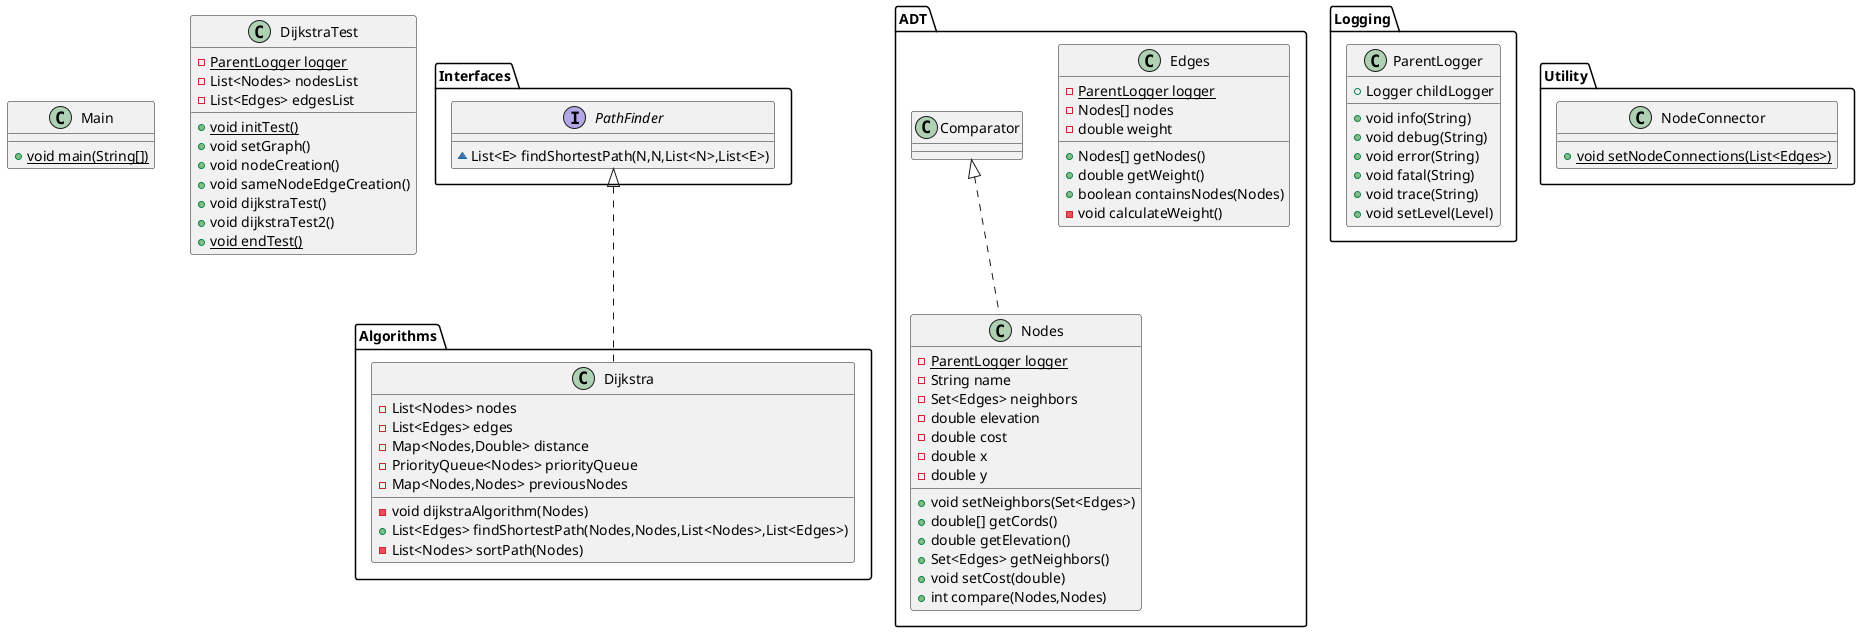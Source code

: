 @startuml
interface Interfaces.PathFinder {
~ List<E> findShortestPath(N,N,List<N>,List<E>)
}
class ADT.Nodes {
- {static} ParentLogger logger
- String name
- Set<Edges> neighbors
- double elevation
- double cost
- double x
- double y
+ void setNeighbors(Set<Edges>)
+ double[] getCords()
+ double getElevation()
+ Set<Edges> getNeighbors()
+ void setCost(double)
+ int compare(Nodes,Nodes)
}
class Logging.ParentLogger {
+ Logger childLogger
+ void info(String)
+ void debug(String)
+ void error(String)
+ void fatal(String)
+ void trace(String)
+ void setLevel(Level)
}
class Main {
+ {static} void main(String[])
}
class ADT.Edges {
- {static} ParentLogger logger
- Nodes[] nodes
- double weight
+ Nodes[] getNodes()
+ double getWeight()
+ boolean containsNodes(Nodes)
- void calculateWeight()
}
class Utility.NodeConnector {
+ {static} void setNodeConnections(List<Edges>)
}
class Algorithms.Dijkstra {
- List<Nodes> nodes
- List<Edges> edges
- Map<Nodes,Double> distance
- PriorityQueue<Nodes> priorityQueue
- Map<Nodes,Nodes> previousNodes
- void dijkstraAlgorithm(Nodes)
+ List<Edges> findShortestPath(Nodes,Nodes,List<Nodes>,List<Edges>)
- List<Nodes> sortPath(Nodes)
}
class DijkstraTest {
- {static} ParentLogger logger
- List<Nodes> nodesList
- List<Edges> edgesList
+ {static} void initTest()
+ void setGraph()
+ void nodeCreation()
+ void sameNodeEdgeCreation()
+ void dijkstraTest()
+ void dijkstraTest2()
+ {static} void endTest()
}


ADT.Comparator <|.. ADT.Nodes
Interfaces.PathFinder <|.. Algorithms.Dijkstra
@enduml